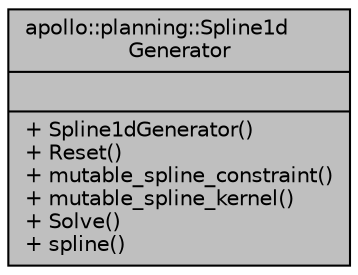 digraph "apollo::planning::Spline1dGenerator"
{
  edge [fontname="Helvetica",fontsize="10",labelfontname="Helvetica",labelfontsize="10"];
  node [fontname="Helvetica",fontsize="10",shape=record];
  Node1 [label="{apollo::planning::Spline1d\lGenerator\n||+ Spline1dGenerator()\l+ Reset()\l+ mutable_spline_constraint()\l+ mutable_spline_kernel()\l+ Solve()\l+ spline()\l}",height=0.2,width=0.4,color="black", fillcolor="grey75", style="filled" fontcolor="black"];
}
